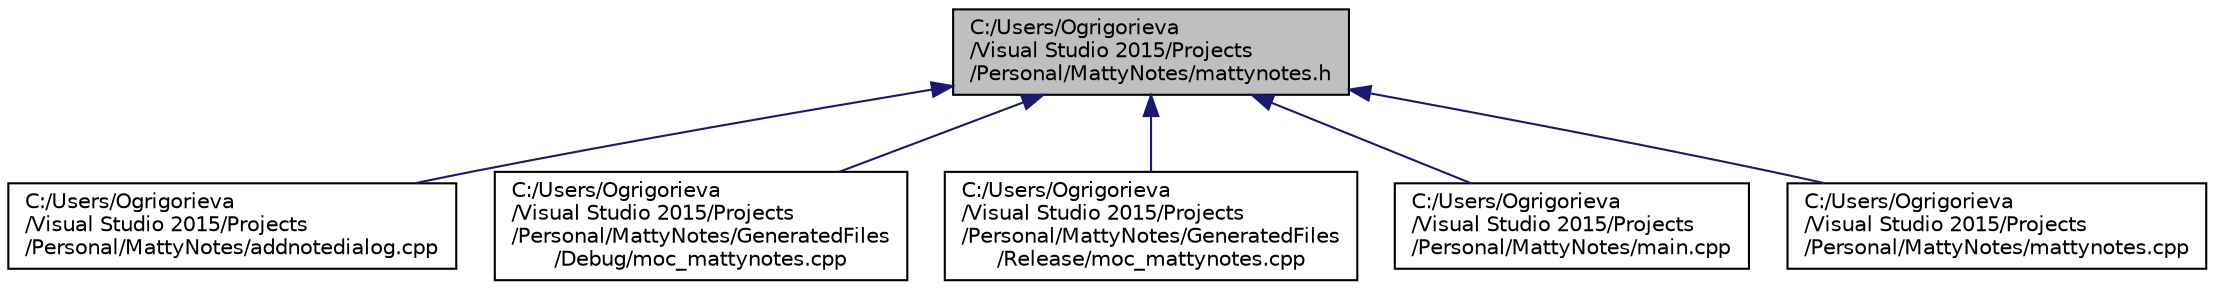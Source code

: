 digraph "C:/Users/Ogrigorieva/Visual Studio 2015/Projects/Personal/MattyNotes/mattynotes.h"
{
  edge [fontname="Helvetica",fontsize="10",labelfontname="Helvetica",labelfontsize="10"];
  node [fontname="Helvetica",fontsize="10",shape=record];
  Node21 [label="C:/Users/Ogrigorieva\l/Visual Studio 2015/Projects\l/Personal/MattyNotes/mattynotes.h",height=0.2,width=0.4,color="black", fillcolor="grey75", style="filled", fontcolor="black"];
  Node21 -> Node22 [dir="back",color="midnightblue",fontsize="10",style="solid"];
  Node22 [label="C:/Users/Ogrigorieva\l/Visual Studio 2015/Projects\l/Personal/MattyNotes/addnotedialog.cpp",height=0.2,width=0.4,color="black", fillcolor="white", style="filled",URL="$addnotedialog_8cpp.html"];
  Node21 -> Node23 [dir="back",color="midnightblue",fontsize="10",style="solid"];
  Node23 [label="C:/Users/Ogrigorieva\l/Visual Studio 2015/Projects\l/Personal/MattyNotes/GeneratedFiles\l/Debug/moc_mattynotes.cpp",height=0.2,width=0.4,color="black", fillcolor="white", style="filled",URL="$Debug_2moc__mattynotes_8cpp.html"];
  Node21 -> Node24 [dir="back",color="midnightblue",fontsize="10",style="solid"];
  Node24 [label="C:/Users/Ogrigorieva\l/Visual Studio 2015/Projects\l/Personal/MattyNotes/GeneratedFiles\l/Release/moc_mattynotes.cpp",height=0.2,width=0.4,color="black", fillcolor="white", style="filled",URL="$Release_2moc__mattynotes_8cpp.html"];
  Node21 -> Node25 [dir="back",color="midnightblue",fontsize="10",style="solid"];
  Node25 [label="C:/Users/Ogrigorieva\l/Visual Studio 2015/Projects\l/Personal/MattyNotes/main.cpp",height=0.2,width=0.4,color="black", fillcolor="white", style="filled",URL="$main_8cpp.html"];
  Node21 -> Node26 [dir="back",color="midnightblue",fontsize="10",style="solid"];
  Node26 [label="C:/Users/Ogrigorieva\l/Visual Studio 2015/Projects\l/Personal/MattyNotes/mattynotes.cpp",height=0.2,width=0.4,color="black", fillcolor="white", style="filled",URL="$mattynotes_8cpp.html"];
}
